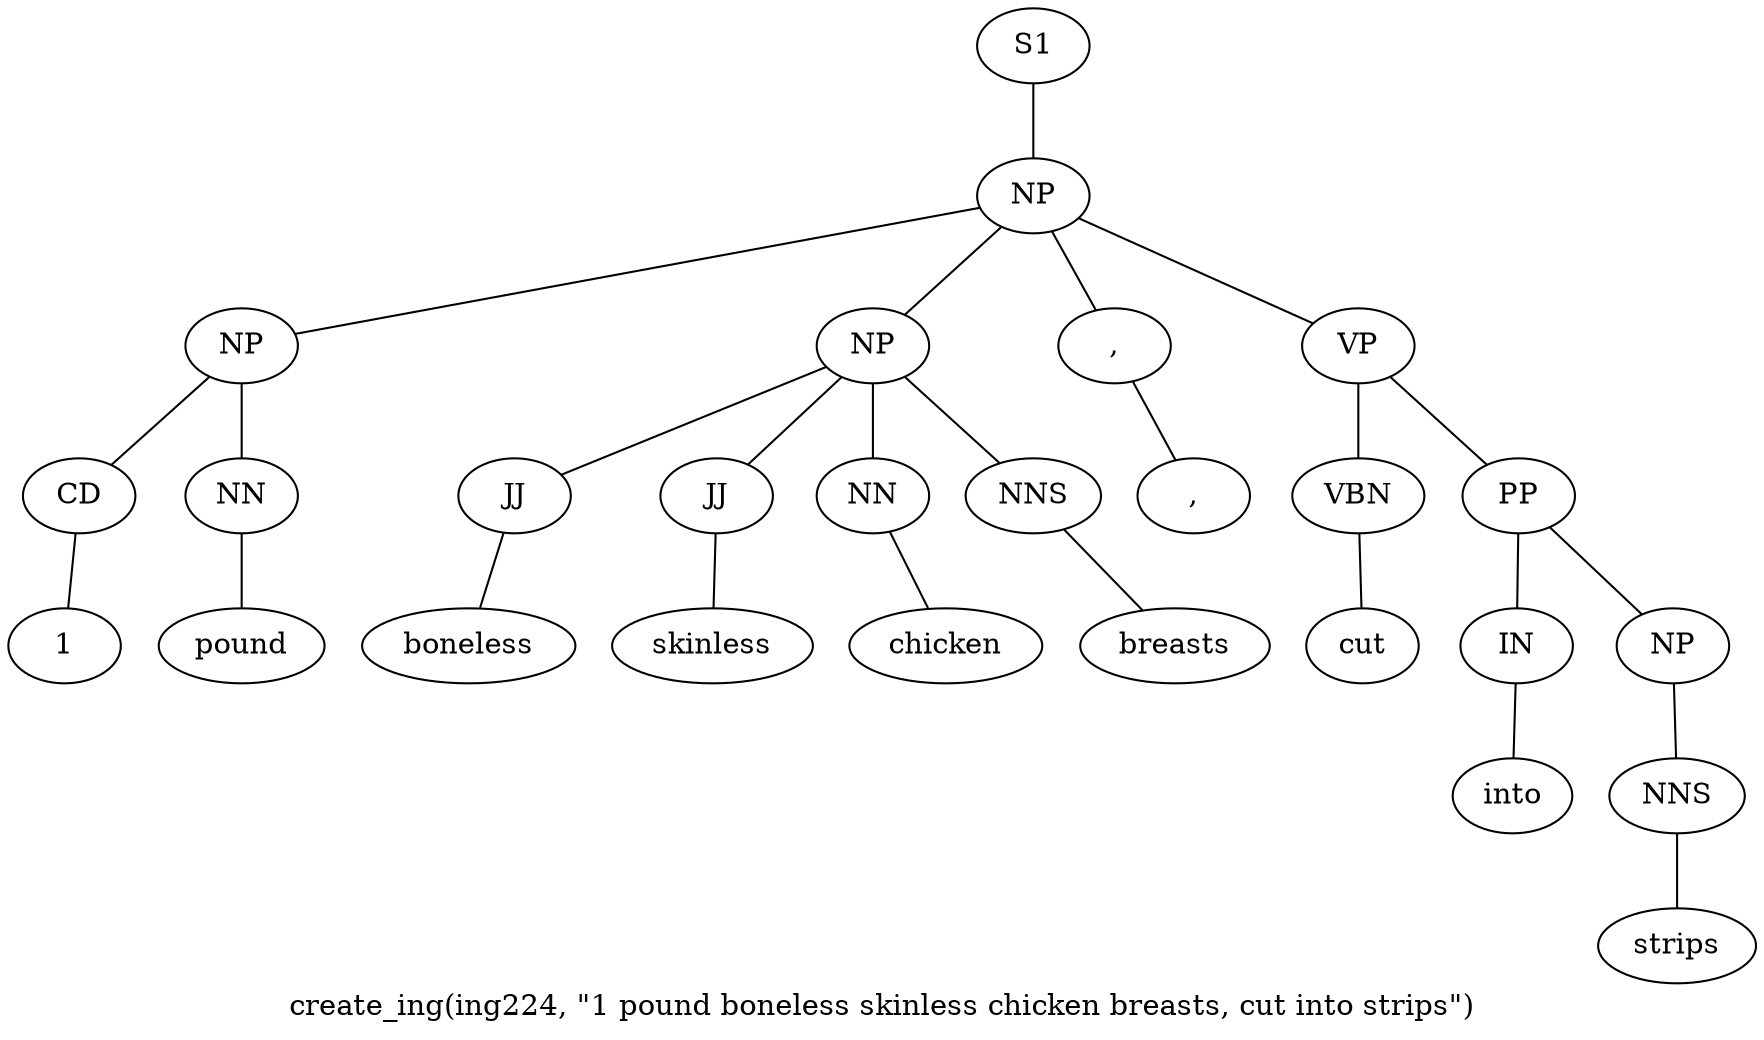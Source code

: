 graph SyntaxGraph {
	label = "create_ing(ing224, \"1 pound boneless skinless chicken breasts, cut into strips\")";
	Node0 [label="S1"];
	Node1 [label="NP"];
	Node2 [label="NP"];
	Node3 [label="CD"];
	Node4 [label="1"];
	Node5 [label="NN"];
	Node6 [label="pound"];
	Node7 [label="NP"];
	Node8 [label="JJ"];
	Node9 [label="boneless"];
	Node10 [label="JJ"];
	Node11 [label="skinless"];
	Node12 [label="NN"];
	Node13 [label="chicken"];
	Node14 [label="NNS"];
	Node15 [label="breasts"];
	Node16 [label=","];
	Node17 [label=","];
	Node18 [label="VP"];
	Node19 [label="VBN"];
	Node20 [label="cut"];
	Node21 [label="PP"];
	Node22 [label="IN"];
	Node23 [label="into"];
	Node24 [label="NP"];
	Node25 [label="NNS"];
	Node26 [label="strips"];

	Node0 -- Node1;
	Node1 -- Node2;
	Node1 -- Node7;
	Node1 -- Node16;
	Node1 -- Node18;
	Node2 -- Node3;
	Node2 -- Node5;
	Node3 -- Node4;
	Node5 -- Node6;
	Node7 -- Node8;
	Node7 -- Node10;
	Node7 -- Node12;
	Node7 -- Node14;
	Node8 -- Node9;
	Node10 -- Node11;
	Node12 -- Node13;
	Node14 -- Node15;
	Node16 -- Node17;
	Node18 -- Node19;
	Node18 -- Node21;
	Node19 -- Node20;
	Node21 -- Node22;
	Node21 -- Node24;
	Node22 -- Node23;
	Node24 -- Node25;
	Node25 -- Node26;
}